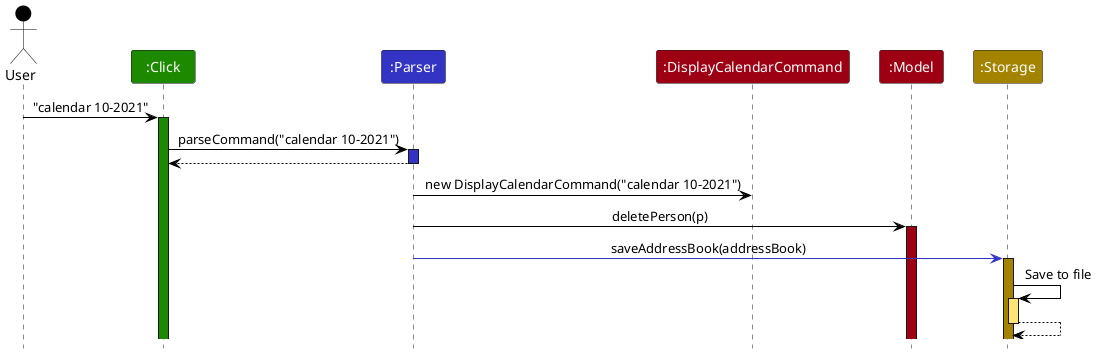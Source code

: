 @startuml
!define CLICK_COLOR #1D8900
!define PARSER_COLOR #3333C4
!define MODEL_COLOR #9D0012
!define STORAGE_COLOR #A38300
!define STORAGE_COLOR_T1 #FFE374
!define COMMAND_COLOR #9D0012
!define USER_COLOR #000000

skinparam BackgroundColor #FFFFFFF
skinparam Shadowing false

skinparam Class {
    FontColor #FFFFFF
    BorderThickness 1
    BorderColor #FFFFFF
    StereotypeFontColor #FFFFFF
    FontName Arial
}

skinparam Actor {
    BorderColor USER_COLOR
    Color USER_COLOR
    FontName Arial
}

skinparam Sequence {
    MessageAlign center
    BoxFontSize 15
    BoxPadding 0
    BoxFontColor #FFFFFF
    FontName Arial
}

skinparam Participant {
    FontColor #FFFFFFF
    Padding 20
}

skinparam MinClassWidth 50
skinparam ParticipantPadding 10
skinparam Shadowing false
skinparam DefaultTextAlignment center
skinparam packageStyle Rectangle

hide footbox
hide members
hide circle

Actor User as user USER_COLOR
Participant ":Click" as click CLICK_COLOR
Participant ":Parser" as parser PARSER_COLOR
Participant ":DisplayCalendarCommand" as displayCalendarCommand COMMAND_COLOR
Participant ":Model" as model MODEL_COLOR
Participant ":Storage" as storage STORAGE_COLOR

user -[USER_COLOR]> click : "calendar 10-2021"
activate click CLICK_COLOR

click -[USER_COLOR]> parser : parseCommand("calendar 10-2021")
activate parser PARSER_COLOR

parser --[USER_COLOR]> click
deactivate parser

parser -[USER_COLOR]> displayCalendarCommand : new DisplayCalendarCommand("calendar 10-2021")

parser -[USER_COLOR]> model : deletePerson(p)
activate model MODEL_COLOR

parser -[PARSER_COLOR]> storage : saveAddressBook(addressBook)
activate storage STORAGE_COLOR

storage -[USER_COLOR]> storage : Save to file
activate storage STORAGE_COLOR_T1
storage --[USER_COLOR]> storage
deactivate storage
@enduml
